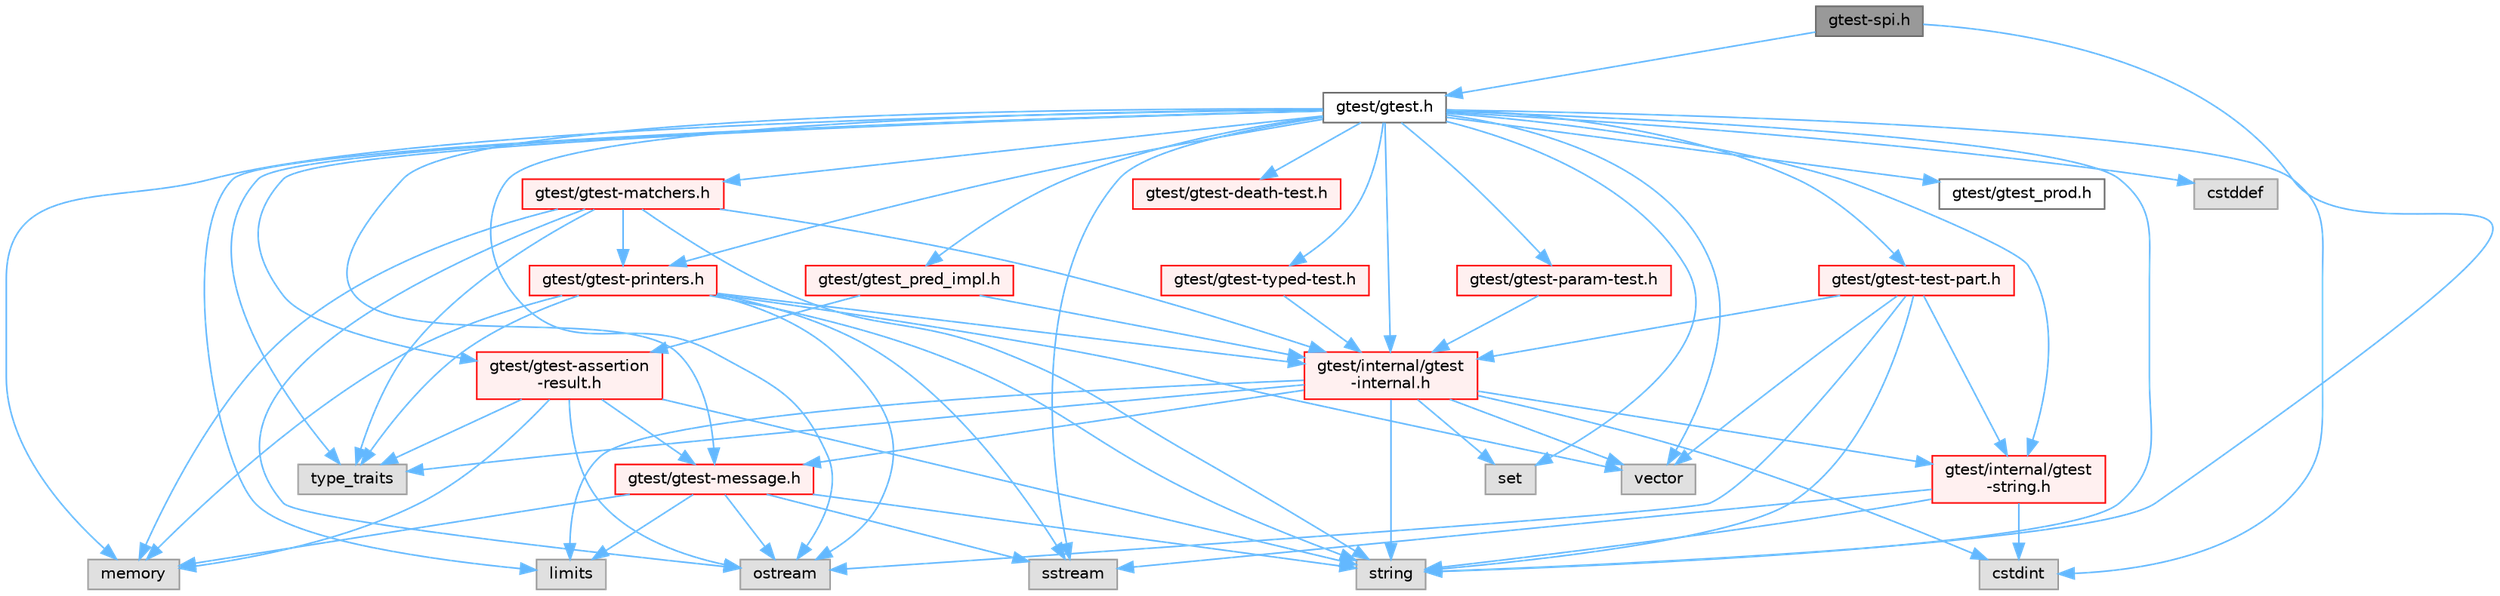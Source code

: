 digraph "gtest-spi.h"
{
 // LATEX_PDF_SIZE
  bgcolor="transparent";
  edge [fontname=Helvetica,fontsize=10,labelfontname=Helvetica,labelfontsize=10];
  node [fontname=Helvetica,fontsize=10,shape=box,height=0.2,width=0.4];
  Node1 [id="Node000001",label="gtest-spi.h",height=0.2,width=0.4,color="gray40", fillcolor="grey60", style="filled", fontcolor="black",tooltip=" "];
  Node1 -> Node2 [id="edge1_Node000001_Node000002",color="steelblue1",style="solid",tooltip=" "];
  Node2 [id="Node000002",label="string",height=0.2,width=0.4,color="grey60", fillcolor="#E0E0E0", style="filled",tooltip=" "];
  Node1 -> Node3 [id="edge2_Node000001_Node000003",color="steelblue1",style="solid",tooltip=" "];
  Node3 [id="Node000003",label="gtest/gtest.h",height=0.2,width=0.4,color="grey40", fillcolor="white", style="filled",URL="$gtest_8h.html",tooltip=" "];
  Node3 -> Node4 [id="edge3_Node000003_Node000004",color="steelblue1",style="solid",tooltip=" "];
  Node4 [id="Node000004",label="cstddef",height=0.2,width=0.4,color="grey60", fillcolor="#E0E0E0", style="filled",tooltip=" "];
  Node3 -> Node5 [id="edge4_Node000003_Node000005",color="steelblue1",style="solid",tooltip=" "];
  Node5 [id="Node000005",label="cstdint",height=0.2,width=0.4,color="grey60", fillcolor="#E0E0E0", style="filled",tooltip=" "];
  Node3 -> Node6 [id="edge5_Node000003_Node000006",color="steelblue1",style="solid",tooltip=" "];
  Node6 [id="Node000006",label="limits",height=0.2,width=0.4,color="grey60", fillcolor="#E0E0E0", style="filled",tooltip=" "];
  Node3 -> Node7 [id="edge6_Node000003_Node000007",color="steelblue1",style="solid",tooltip=" "];
  Node7 [id="Node000007",label="memory",height=0.2,width=0.4,color="grey60", fillcolor="#E0E0E0", style="filled",tooltip=" "];
  Node3 -> Node8 [id="edge7_Node000003_Node000008",color="steelblue1",style="solid",tooltip=" "];
  Node8 [id="Node000008",label="ostream",height=0.2,width=0.4,color="grey60", fillcolor="#E0E0E0", style="filled",tooltip=" "];
  Node3 -> Node9 [id="edge8_Node000003_Node000009",color="steelblue1",style="solid",tooltip=" "];
  Node9 [id="Node000009",label="set",height=0.2,width=0.4,color="grey60", fillcolor="#E0E0E0", style="filled",tooltip=" "];
  Node3 -> Node10 [id="edge9_Node000003_Node000010",color="steelblue1",style="solid",tooltip=" "];
  Node10 [id="Node000010",label="sstream",height=0.2,width=0.4,color="grey60", fillcolor="#E0E0E0", style="filled",tooltip=" "];
  Node3 -> Node2 [id="edge10_Node000003_Node000002",color="steelblue1",style="solid",tooltip=" "];
  Node3 -> Node11 [id="edge11_Node000003_Node000011",color="steelblue1",style="solid",tooltip=" "];
  Node11 [id="Node000011",label="type_traits",height=0.2,width=0.4,color="grey60", fillcolor="#E0E0E0", style="filled",tooltip=" "];
  Node3 -> Node12 [id="edge12_Node000003_Node000012",color="steelblue1",style="solid",tooltip=" "];
  Node12 [id="Node000012",label="vector",height=0.2,width=0.4,color="grey60", fillcolor="#E0E0E0", style="filled",tooltip=" "];
  Node3 -> Node13 [id="edge13_Node000003_Node000013",color="steelblue1",style="solid",tooltip=" "];
  Node13 [id="Node000013",label="gtest/gtest-assertion\l-result.h",height=0.2,width=0.4,color="red", fillcolor="#FFF0F0", style="filled",URL="$gtest-assertion-result_8h.html",tooltip=" "];
  Node13 -> Node7 [id="edge14_Node000013_Node000007",color="steelblue1",style="solid",tooltip=" "];
  Node13 -> Node8 [id="edge15_Node000013_Node000008",color="steelblue1",style="solid",tooltip=" "];
  Node13 -> Node2 [id="edge16_Node000013_Node000002",color="steelblue1",style="solid",tooltip=" "];
  Node13 -> Node11 [id="edge17_Node000013_Node000011",color="steelblue1",style="solid",tooltip=" "];
  Node13 -> Node14 [id="edge18_Node000013_Node000014",color="steelblue1",style="solid",tooltip=" "];
  Node14 [id="Node000014",label="gtest/gtest-message.h",height=0.2,width=0.4,color="red", fillcolor="#FFF0F0", style="filled",URL="$gtest-message_8h.html",tooltip=" "];
  Node14 -> Node6 [id="edge19_Node000014_Node000006",color="steelblue1",style="solid",tooltip=" "];
  Node14 -> Node7 [id="edge20_Node000014_Node000007",color="steelblue1",style="solid",tooltip=" "];
  Node14 -> Node8 [id="edge21_Node000014_Node000008",color="steelblue1",style="solid",tooltip=" "];
  Node14 -> Node10 [id="edge22_Node000014_Node000010",color="steelblue1",style="solid",tooltip=" "];
  Node14 -> Node2 [id="edge23_Node000014_Node000002",color="steelblue1",style="solid",tooltip=" "];
  Node3 -> Node34 [id="edge24_Node000003_Node000034",color="steelblue1",style="solid",tooltip=" "];
  Node34 [id="Node000034",label="gtest/gtest-death-test.h",height=0.2,width=0.4,color="red", fillcolor="#FFF0F0", style="filled",URL="$gtest-death-test_8h.html",tooltip=" "];
  Node3 -> Node36 [id="edge25_Node000003_Node000036",color="steelblue1",style="solid",tooltip=" "];
  Node36 [id="Node000036",label="gtest/gtest-matchers.h",height=0.2,width=0.4,color="red", fillcolor="#FFF0F0", style="filled",URL="$gtest-matchers_8h.html",tooltip=" "];
  Node36 -> Node7 [id="edge26_Node000036_Node000007",color="steelblue1",style="solid",tooltip=" "];
  Node36 -> Node8 [id="edge27_Node000036_Node000008",color="steelblue1",style="solid",tooltip=" "];
  Node36 -> Node2 [id="edge28_Node000036_Node000002",color="steelblue1",style="solid",tooltip=" "];
  Node36 -> Node11 [id="edge29_Node000036_Node000011",color="steelblue1",style="solid",tooltip=" "];
  Node36 -> Node39 [id="edge30_Node000036_Node000039",color="steelblue1",style="solid",tooltip=" "];
  Node39 [id="Node000039",label="gtest/gtest-printers.h",height=0.2,width=0.4,color="red", fillcolor="#FFF0F0", style="filled",URL="$gtest-printers_8h.html",tooltip=" "];
  Node39 -> Node7 [id="edge31_Node000039_Node000007",color="steelblue1",style="solid",tooltip=" "];
  Node39 -> Node8 [id="edge32_Node000039_Node000008",color="steelblue1",style="solid",tooltip=" "];
  Node39 -> Node10 [id="edge33_Node000039_Node000010",color="steelblue1",style="solid",tooltip=" "];
  Node39 -> Node2 [id="edge34_Node000039_Node000002",color="steelblue1",style="solid",tooltip=" "];
  Node39 -> Node11 [id="edge35_Node000039_Node000011",color="steelblue1",style="solid",tooltip=" "];
  Node39 -> Node12 [id="edge36_Node000039_Node000012",color="steelblue1",style="solid",tooltip=" "];
  Node39 -> Node41 [id="edge37_Node000039_Node000041",color="steelblue1",style="solid",tooltip=" "];
  Node41 [id="Node000041",label="gtest/internal/gtest\l-internal.h",height=0.2,width=0.4,color="red", fillcolor="#FFF0F0", style="filled",URL="$gtest-internal_8h.html",tooltip=" "];
  Node41 -> Node5 [id="edge38_Node000041_Node000005",color="steelblue1",style="solid",tooltip=" "];
  Node41 -> Node6 [id="edge39_Node000041_Node000006",color="steelblue1",style="solid",tooltip=" "];
  Node41 -> Node9 [id="edge40_Node000041_Node000009",color="steelblue1",style="solid",tooltip=" "];
  Node41 -> Node2 [id="edge41_Node000041_Node000002",color="steelblue1",style="solid",tooltip=" "];
  Node41 -> Node11 [id="edge42_Node000041_Node000011",color="steelblue1",style="solid",tooltip=" "];
  Node41 -> Node12 [id="edge43_Node000041_Node000012",color="steelblue1",style="solid",tooltip=" "];
  Node41 -> Node14 [id="edge44_Node000041_Node000014",color="steelblue1",style="solid",tooltip=" "];
  Node41 -> Node45 [id="edge45_Node000041_Node000045",color="steelblue1",style="solid",tooltip=" "];
  Node45 [id="Node000045",label="gtest/internal/gtest\l-string.h",height=0.2,width=0.4,color="red", fillcolor="#FFF0F0", style="filled",URL="$gtest-string_8h.html",tooltip=" "];
  Node45 -> Node5 [id="edge46_Node000045_Node000005",color="steelblue1",style="solid",tooltip=" "];
  Node45 -> Node10 [id="edge47_Node000045_Node000010",color="steelblue1",style="solid",tooltip=" "];
  Node45 -> Node2 [id="edge48_Node000045_Node000002",color="steelblue1",style="solid",tooltip=" "];
  Node36 -> Node41 [id="edge49_Node000036_Node000041",color="steelblue1",style="solid",tooltip=" "];
  Node3 -> Node14 [id="edge50_Node000003_Node000014",color="steelblue1",style="solid",tooltip=" "];
  Node3 -> Node48 [id="edge51_Node000003_Node000048",color="steelblue1",style="solid",tooltip=" "];
  Node48 [id="Node000048",label="gtest/gtest-param-test.h",height=0.2,width=0.4,color="red", fillcolor="#FFF0F0", style="filled",URL="$gtest-param-test_8h.html",tooltip=" "];
  Node48 -> Node41 [id="edge52_Node000048_Node000041",color="steelblue1",style="solid",tooltip=" "];
  Node3 -> Node39 [id="edge53_Node000003_Node000039",color="steelblue1",style="solid",tooltip=" "];
  Node3 -> Node53 [id="edge54_Node000003_Node000053",color="steelblue1",style="solid",tooltip=" "];
  Node53 [id="Node000053",label="gtest/gtest-test-part.h",height=0.2,width=0.4,color="red", fillcolor="#FFF0F0", style="filled",URL="$gtest-test-part_8h.html",tooltip=" "];
  Node53 -> Node8 [id="edge55_Node000053_Node000008",color="steelblue1",style="solid",tooltip=" "];
  Node53 -> Node2 [id="edge56_Node000053_Node000002",color="steelblue1",style="solid",tooltip=" "];
  Node53 -> Node12 [id="edge57_Node000053_Node000012",color="steelblue1",style="solid",tooltip=" "];
  Node53 -> Node41 [id="edge58_Node000053_Node000041",color="steelblue1",style="solid",tooltip=" "];
  Node53 -> Node45 [id="edge59_Node000053_Node000045",color="steelblue1",style="solid",tooltip=" "];
  Node3 -> Node55 [id="edge60_Node000003_Node000055",color="steelblue1",style="solid",tooltip=" "];
  Node55 [id="Node000055",label="gtest/gtest-typed-test.h",height=0.2,width=0.4,color="red", fillcolor="#FFF0F0", style="filled",URL="$gtest-typed-test_8h.html",tooltip=" "];
  Node55 -> Node41 [id="edge61_Node000055_Node000041",color="steelblue1",style="solid",tooltip=" "];
  Node3 -> Node56 [id="edge62_Node000003_Node000056",color="steelblue1",style="solid",tooltip=" "];
  Node56 [id="Node000056",label="gtest/gtest_pred_impl.h",height=0.2,width=0.4,color="red", fillcolor="#FFF0F0", style="filled",URL="$gtest__pred__impl_8h.html",tooltip=" "];
  Node56 -> Node13 [id="edge63_Node000056_Node000013",color="steelblue1",style="solid",tooltip=" "];
  Node56 -> Node41 [id="edge64_Node000056_Node000041",color="steelblue1",style="solid",tooltip=" "];
  Node3 -> Node57 [id="edge65_Node000003_Node000057",color="steelblue1",style="solid",tooltip=" "];
  Node57 [id="Node000057",label="gtest/gtest_prod.h",height=0.2,width=0.4,color="grey40", fillcolor="white", style="filled",URL="$gtest__prod_8h.html",tooltip=" "];
  Node3 -> Node41 [id="edge66_Node000003_Node000041",color="steelblue1",style="solid",tooltip=" "];
  Node3 -> Node45 [id="edge67_Node000003_Node000045",color="steelblue1",style="solid",tooltip=" "];
}

